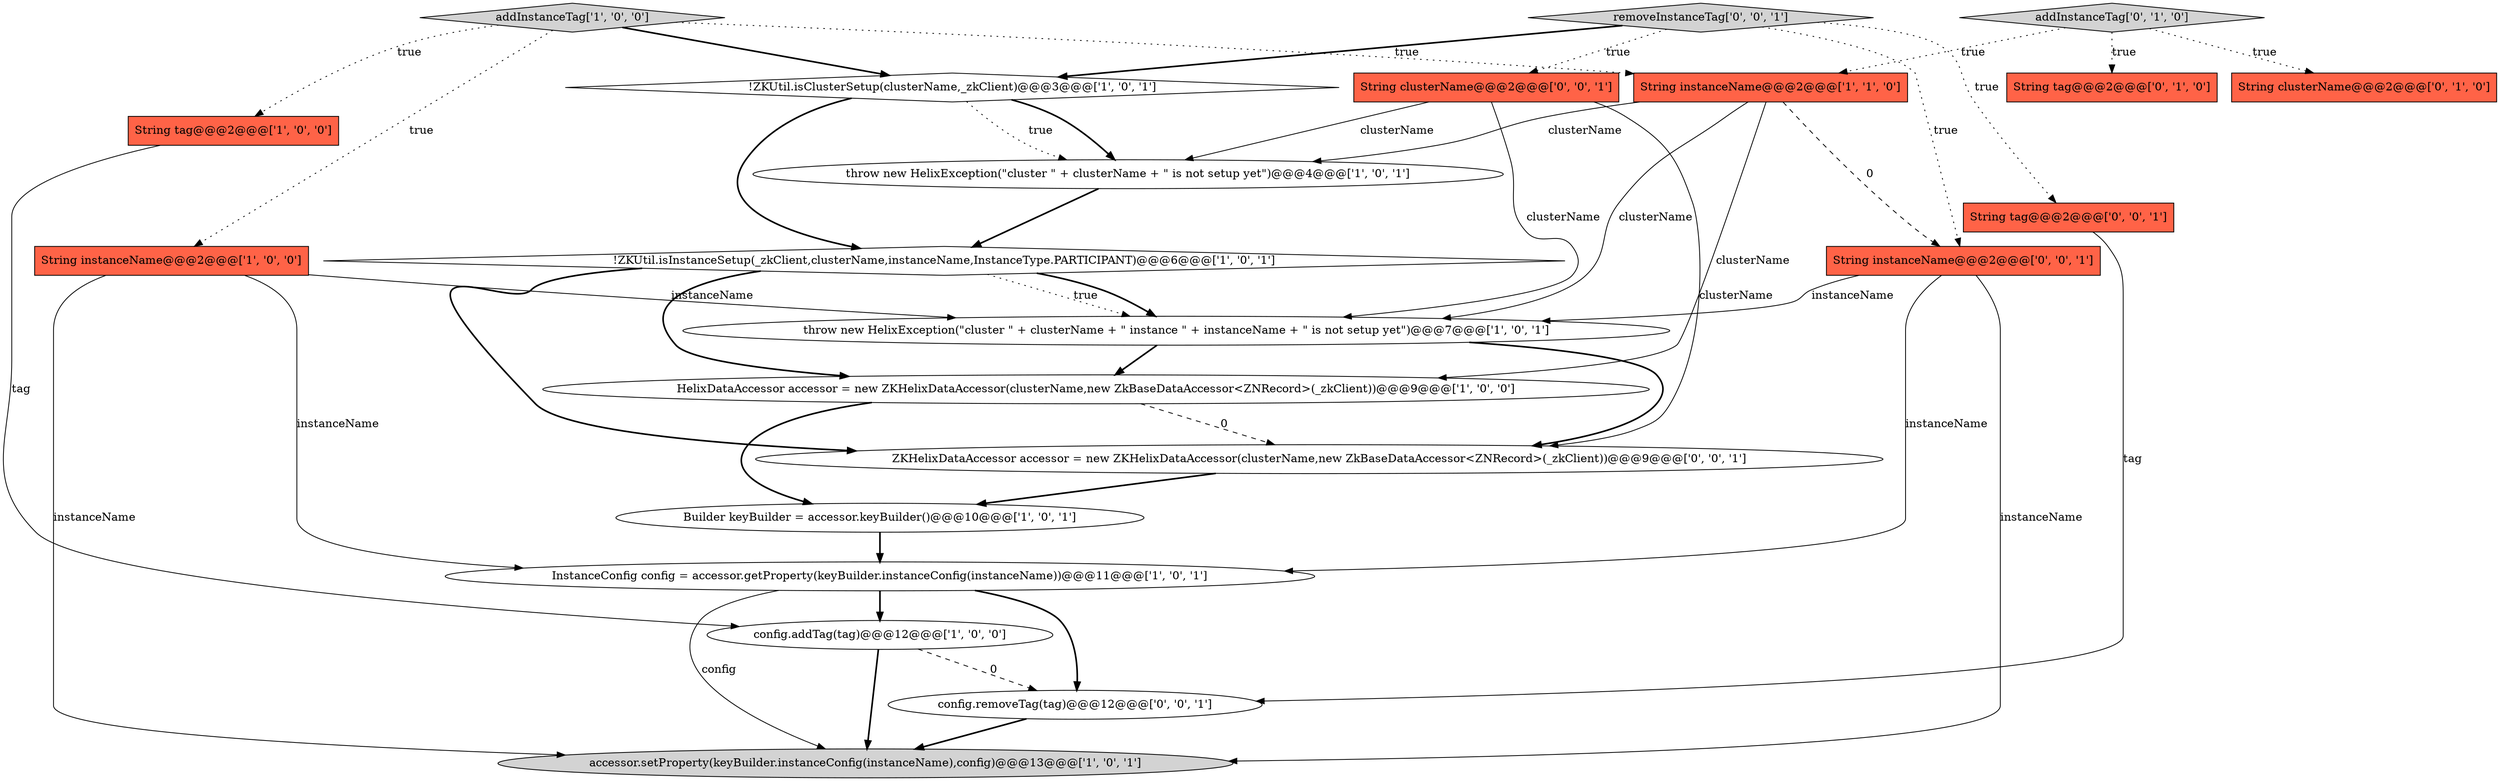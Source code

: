 digraph {
12 [style = filled, label = "!ZKUtil.isInstanceSetup(_zkClient,clusterName,instanceName,InstanceType.PARTICIPANT)@@@6@@@['1', '0', '1']", fillcolor = white, shape = diamond image = "AAA0AAABBB1BBB"];
1 [style = filled, label = "throw new HelixException(\"cluster \" + clusterName + \" instance \" + instanceName + \" is not setup yet\")@@@7@@@['1', '0', '1']", fillcolor = white, shape = ellipse image = "AAA0AAABBB1BBB"];
19 [style = filled, label = "config.removeTag(tag)@@@12@@@['0', '0', '1']", fillcolor = white, shape = ellipse image = "AAA0AAABBB3BBB"];
16 [style = filled, label = "String tag@@@2@@@['0', '0', '1']", fillcolor = tomato, shape = box image = "AAA0AAABBB3BBB"];
18 [style = filled, label = "String clusterName@@@2@@@['0', '0', '1']", fillcolor = tomato, shape = box image = "AAA0AAABBB3BBB"];
9 [style = filled, label = "Builder keyBuilder = accessor.keyBuilder()@@@10@@@['1', '0', '1']", fillcolor = white, shape = ellipse image = "AAA0AAABBB1BBB"];
10 [style = filled, label = "config.addTag(tag)@@@12@@@['1', '0', '0']", fillcolor = white, shape = ellipse image = "AAA0AAABBB1BBB"];
6 [style = filled, label = "addInstanceTag['1', '0', '0']", fillcolor = lightgray, shape = diamond image = "AAA0AAABBB1BBB"];
14 [style = filled, label = "String clusterName@@@2@@@['0', '1', '0']", fillcolor = tomato, shape = box image = "AAA0AAABBB2BBB"];
8 [style = filled, label = "throw new HelixException(\"cluster \" + clusterName + \" is not setup yet\")@@@4@@@['1', '0', '1']", fillcolor = white, shape = ellipse image = "AAA0AAABBB1BBB"];
2 [style = filled, label = "String instanceName@@@2@@@['1', '0', '0']", fillcolor = tomato, shape = box image = "AAA0AAABBB1BBB"];
4 [style = filled, label = "HelixDataAccessor accessor = new ZKHelixDataAccessor(clusterName,new ZkBaseDataAccessor<ZNRecord>(_zkClient))@@@9@@@['1', '0', '0']", fillcolor = white, shape = ellipse image = "AAA0AAABBB1BBB"];
0 [style = filled, label = "InstanceConfig config = accessor.getProperty(keyBuilder.instanceConfig(instanceName))@@@11@@@['1', '0', '1']", fillcolor = white, shape = ellipse image = "AAA0AAABBB1BBB"];
7 [style = filled, label = "String instanceName@@@2@@@['1', '1', '0']", fillcolor = tomato, shape = box image = "AAA0AAABBB1BBB"];
5 [style = filled, label = "accessor.setProperty(keyBuilder.instanceConfig(instanceName),config)@@@13@@@['1', '0', '1']", fillcolor = lightgray, shape = ellipse image = "AAA0AAABBB1BBB"];
15 [style = filled, label = "addInstanceTag['0', '1', '0']", fillcolor = lightgray, shape = diamond image = "AAA0AAABBB2BBB"];
20 [style = filled, label = "String instanceName@@@2@@@['0', '0', '1']", fillcolor = tomato, shape = box image = "AAA0AAABBB3BBB"];
17 [style = filled, label = "removeInstanceTag['0', '0', '1']", fillcolor = lightgray, shape = diamond image = "AAA0AAABBB3BBB"];
3 [style = filled, label = "String tag@@@2@@@['1', '0', '0']", fillcolor = tomato, shape = box image = "AAA0AAABBB1BBB"];
11 [style = filled, label = "!ZKUtil.isClusterSetup(clusterName,_zkClient)@@@3@@@['1', '0', '1']", fillcolor = white, shape = diamond image = "AAA0AAABBB1BBB"];
13 [style = filled, label = "String tag@@@2@@@['0', '1', '0']", fillcolor = tomato, shape = box image = "AAA0AAABBB2BBB"];
21 [style = filled, label = "ZKHelixDataAccessor accessor = new ZKHelixDataAccessor(clusterName,new ZkBaseDataAccessor<ZNRecord>(_zkClient))@@@9@@@['0', '0', '1']", fillcolor = white, shape = ellipse image = "AAA0AAABBB3BBB"];
17->20 [style = dotted, label="true"];
4->9 [style = bold, label=""];
20->0 [style = solid, label="instanceName"];
1->4 [style = bold, label=""];
0->5 [style = solid, label="config"];
2->0 [style = solid, label="instanceName"];
7->8 [style = solid, label="clusterName"];
9->0 [style = bold, label=""];
17->18 [style = dotted, label="true"];
0->19 [style = bold, label=""];
12->21 [style = bold, label=""];
10->19 [style = dashed, label="0"];
12->1 [style = dotted, label="true"];
7->20 [style = dashed, label="0"];
16->19 [style = solid, label="tag"];
11->12 [style = bold, label=""];
18->1 [style = solid, label="clusterName"];
15->14 [style = dotted, label="true"];
15->7 [style = dotted, label="true"];
20->5 [style = solid, label="instanceName"];
12->1 [style = bold, label=""];
4->21 [style = dashed, label="0"];
2->1 [style = solid, label="instanceName"];
7->1 [style = solid, label="clusterName"];
18->21 [style = solid, label="clusterName"];
15->13 [style = dotted, label="true"];
17->16 [style = dotted, label="true"];
19->5 [style = bold, label=""];
0->10 [style = bold, label=""];
18->8 [style = solid, label="clusterName"];
6->2 [style = dotted, label="true"];
3->10 [style = solid, label="tag"];
21->9 [style = bold, label=""];
10->5 [style = bold, label=""];
12->4 [style = bold, label=""];
2->5 [style = solid, label="instanceName"];
1->21 [style = bold, label=""];
6->11 [style = bold, label=""];
6->7 [style = dotted, label="true"];
7->4 [style = solid, label="clusterName"];
11->8 [style = bold, label=""];
11->8 [style = dotted, label="true"];
6->3 [style = dotted, label="true"];
20->1 [style = solid, label="instanceName"];
8->12 [style = bold, label=""];
17->11 [style = bold, label=""];
}
